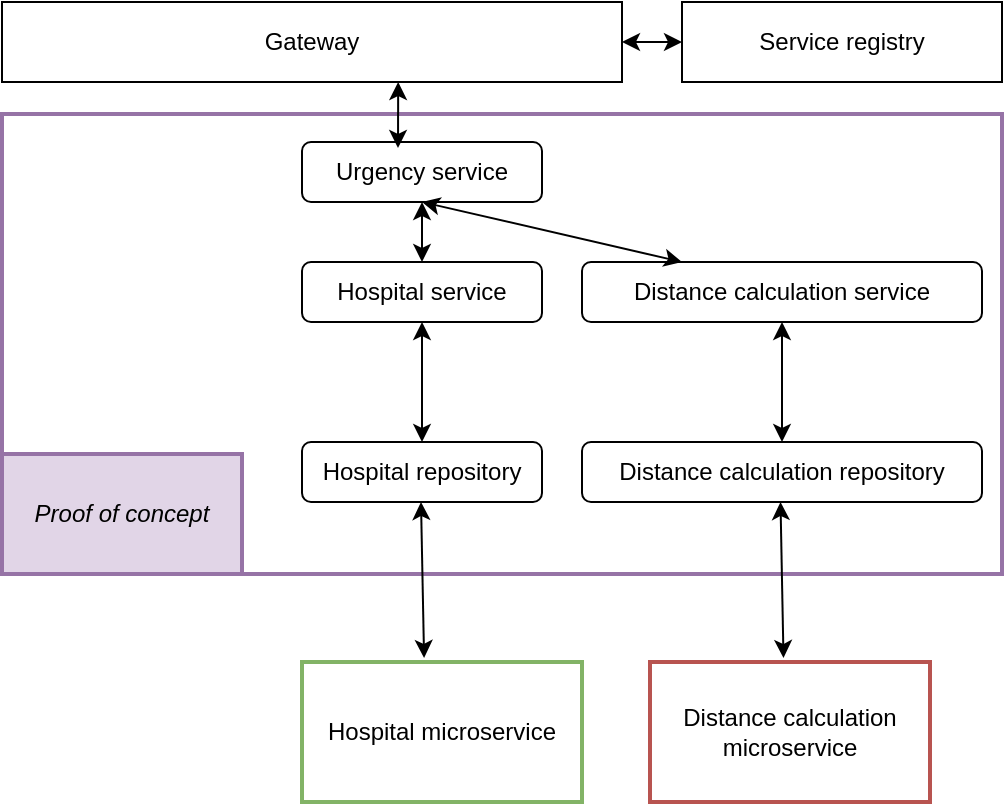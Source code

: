 <mxfile version="21.3.2" type="github">
  <diagram name="Page-1" id="SlkHMPfUKlPncJVQEZnL">
    <mxGraphModel dx="1434" dy="683" grid="1" gridSize="10" guides="1" tooltips="1" connect="1" arrows="1" fold="1" page="1" pageScale="1" pageWidth="827" pageHeight="1169" math="0" shadow="0">
      <root>
        <mxCell id="0" />
        <mxCell id="1" parent="0" />
        <mxCell id="N1Jp6rEIVmJ09G3_bsZp-4" value="" style="group" vertex="1" connectable="0" parent="1">
          <mxGeometry x="90" y="60" width="500" height="400" as="geometry" />
        </mxCell>
        <mxCell id="6nHxhkiDgHESShk4F_iz-5" value="" style="rounded=0;whiteSpace=wrap;html=1;fillColor=none;strokeColor=#9673a6;strokeWidth=2;" parent="N1Jp6rEIVmJ09G3_bsZp-4" vertex="1">
          <mxGeometry y="56" width="500" height="230" as="geometry" />
        </mxCell>
        <mxCell id="6nHxhkiDgHESShk4F_iz-1" value="Urgency service" style="rounded=1;whiteSpace=wrap;html=1;" parent="N1Jp6rEIVmJ09G3_bsZp-4" vertex="1">
          <mxGeometry x="150" y="70" width="120" height="30" as="geometry" />
        </mxCell>
        <mxCell id="6nHxhkiDgHESShk4F_iz-2" value="Hospital service" style="rounded=1;whiteSpace=wrap;html=1;" parent="N1Jp6rEIVmJ09G3_bsZp-4" vertex="1">
          <mxGeometry x="150" y="130" width="120" height="30" as="geometry" />
        </mxCell>
        <mxCell id="6nHxhkiDgHESShk4F_iz-3" value="Distance calculation service" style="rounded=1;whiteSpace=wrap;html=1;" parent="N1Jp6rEIVmJ09G3_bsZp-4" vertex="1">
          <mxGeometry x="290" y="130" width="200" height="30" as="geometry" />
        </mxCell>
        <mxCell id="6nHxhkiDgHESShk4F_iz-4" value="Gateway" style="rounded=0;whiteSpace=wrap;html=1;" parent="N1Jp6rEIVmJ09G3_bsZp-4" vertex="1">
          <mxGeometry width="310" height="40" as="geometry" />
        </mxCell>
        <mxCell id="6nHxhkiDgHESShk4F_iz-6" value="Distance calculation repository" style="rounded=1;whiteSpace=wrap;html=1;" parent="N1Jp6rEIVmJ09G3_bsZp-4" vertex="1">
          <mxGeometry x="290" y="220" width="200" height="30" as="geometry" />
        </mxCell>
        <mxCell id="6nHxhkiDgHESShk4F_iz-7" value="Hospital repository" style="rounded=1;whiteSpace=wrap;html=1;" parent="N1Jp6rEIVmJ09G3_bsZp-4" vertex="1">
          <mxGeometry x="150" y="220" width="120" height="30" as="geometry" />
        </mxCell>
        <mxCell id="6nHxhkiDgHESShk4F_iz-10" value="" style="endArrow=classic;startArrow=classic;html=1;rounded=0;entryX=0.5;entryY=0;entryDx=0;entryDy=0;exitX=0.5;exitY=1;exitDx=0;exitDy=0;" parent="N1Jp6rEIVmJ09G3_bsZp-4" source="6nHxhkiDgHESShk4F_iz-2" target="6nHxhkiDgHESShk4F_iz-7" edge="1">
          <mxGeometry width="50" height="50" relative="1" as="geometry">
            <mxPoint x="300" y="340" as="sourcePoint" />
            <mxPoint x="350" y="290" as="targetPoint" />
          </mxGeometry>
        </mxCell>
        <mxCell id="6nHxhkiDgHESShk4F_iz-11" value="" style="endArrow=classic;startArrow=classic;html=1;rounded=0;entryX=0.5;entryY=0;entryDx=0;entryDy=0;" parent="N1Jp6rEIVmJ09G3_bsZp-4" target="6nHxhkiDgHESShk4F_iz-6" edge="1">
          <mxGeometry width="50" height="50" relative="1" as="geometry">
            <mxPoint x="390" y="160" as="sourcePoint" />
            <mxPoint x="389.5" y="220" as="targetPoint" />
          </mxGeometry>
        </mxCell>
        <mxCell id="6nHxhkiDgHESShk4F_iz-12" value="&lt;i&gt;Proof of concept&lt;/i&gt;" style="rounded=0;whiteSpace=wrap;html=1;fillColor=#e1d5e7;strokeColor=#9673a6;strokeWidth=2;" parent="N1Jp6rEIVmJ09G3_bsZp-4" vertex="1">
          <mxGeometry y="226" width="120" height="60" as="geometry" />
        </mxCell>
        <mxCell id="6nHxhkiDgHESShk4F_iz-13" value="&lt;div&gt;Service registry&lt;/div&gt;" style="rounded=0;whiteSpace=wrap;html=1;" parent="N1Jp6rEIVmJ09G3_bsZp-4" vertex="1">
          <mxGeometry x="340" width="160" height="40" as="geometry" />
        </mxCell>
        <mxCell id="6nHxhkiDgHESShk4F_iz-14" value="" style="endArrow=classic;startArrow=classic;html=1;rounded=0;entryX=0;entryY=0.5;entryDx=0;entryDy=0;exitX=1;exitY=0.5;exitDx=0;exitDy=0;" parent="N1Jp6rEIVmJ09G3_bsZp-4" source="6nHxhkiDgHESShk4F_iz-4" target="6nHxhkiDgHESShk4F_iz-13" edge="1">
          <mxGeometry width="50" height="50" relative="1" as="geometry">
            <mxPoint x="300" y="310" as="sourcePoint" />
            <mxPoint x="350" y="260" as="targetPoint" />
          </mxGeometry>
        </mxCell>
        <mxCell id="6nHxhkiDgHESShk4F_iz-15" value="Hospital microservice" style="rounded=0;whiteSpace=wrap;html=1;fillColor=none;strokeColor=#82b366;strokeWidth=2;" parent="N1Jp6rEIVmJ09G3_bsZp-4" vertex="1">
          <mxGeometry x="150" y="330" width="140" height="70" as="geometry" />
        </mxCell>
        <mxCell id="6nHxhkiDgHESShk4F_iz-16" value="Distance calculation microservice" style="rounded=0;whiteSpace=wrap;html=1;fillColor=none;strokeColor=#b85450;strokeWidth=2;" parent="N1Jp6rEIVmJ09G3_bsZp-4" vertex="1">
          <mxGeometry x="324" y="330" width="140" height="70" as="geometry" />
        </mxCell>
        <mxCell id="6nHxhkiDgHESShk4F_iz-20" value="" style="endArrow=classic;startArrow=classic;html=1;rounded=0;entryX=0.436;entryY=-0.029;entryDx=0;entryDy=0;exitX=0.5;exitY=1;exitDx=0;exitDy=0;entryPerimeter=0;" parent="N1Jp6rEIVmJ09G3_bsZp-4" target="6nHxhkiDgHESShk4F_iz-15" edge="1">
          <mxGeometry width="50" height="50" relative="1" as="geometry">
            <mxPoint x="209.5" y="250" as="sourcePoint" />
            <mxPoint x="209.5" y="310" as="targetPoint" />
          </mxGeometry>
        </mxCell>
        <mxCell id="6nHxhkiDgHESShk4F_iz-21" value="" style="endArrow=classic;startArrow=classic;html=1;rounded=0;entryX=0.436;entryY=-0.029;entryDx=0;entryDy=0;exitX=0.5;exitY=1;exitDx=0;exitDy=0;entryPerimeter=0;" parent="N1Jp6rEIVmJ09G3_bsZp-4" edge="1">
          <mxGeometry width="50" height="50" relative="1" as="geometry">
            <mxPoint x="389.25" y="250" as="sourcePoint" />
            <mxPoint x="390.75" y="328" as="targetPoint" />
          </mxGeometry>
        </mxCell>
        <mxCell id="N1Jp6rEIVmJ09G3_bsZp-1" value="" style="endArrow=classic;startArrow=classic;html=1;rounded=0;" edge="1" parent="N1Jp6rEIVmJ09G3_bsZp-4">
          <mxGeometry width="50" height="50" relative="1" as="geometry">
            <mxPoint x="210" y="100" as="sourcePoint" />
            <mxPoint x="210" y="130" as="targetPoint" />
          </mxGeometry>
        </mxCell>
        <mxCell id="N1Jp6rEIVmJ09G3_bsZp-2" value="" style="endArrow=classic;startArrow=classic;html=1;rounded=0;entryX=0.4;entryY=0.1;entryDx=0;entryDy=0;exitX=0.639;exitY=1;exitDx=0;exitDy=0;exitPerimeter=0;entryPerimeter=0;" edge="1" parent="N1Jp6rEIVmJ09G3_bsZp-4" source="6nHxhkiDgHESShk4F_iz-4" target="6nHxhkiDgHESShk4F_iz-1">
          <mxGeometry width="50" height="50" relative="1" as="geometry">
            <mxPoint x="230" y="180" as="sourcePoint" />
            <mxPoint x="230" y="240" as="targetPoint" />
          </mxGeometry>
        </mxCell>
        <mxCell id="N1Jp6rEIVmJ09G3_bsZp-3" value="" style="endArrow=classic;startArrow=classic;html=1;rounded=0;entryX=0.25;entryY=0;entryDx=0;entryDy=0;exitX=0.5;exitY=1;exitDx=0;exitDy=0;" edge="1" parent="N1Jp6rEIVmJ09G3_bsZp-4" source="6nHxhkiDgHESShk4F_iz-1" target="6nHxhkiDgHESShk4F_iz-3">
          <mxGeometry width="50" height="50" relative="1" as="geometry">
            <mxPoint x="220" y="110" as="sourcePoint" />
            <mxPoint x="220" y="140" as="targetPoint" />
          </mxGeometry>
        </mxCell>
      </root>
    </mxGraphModel>
  </diagram>
</mxfile>
